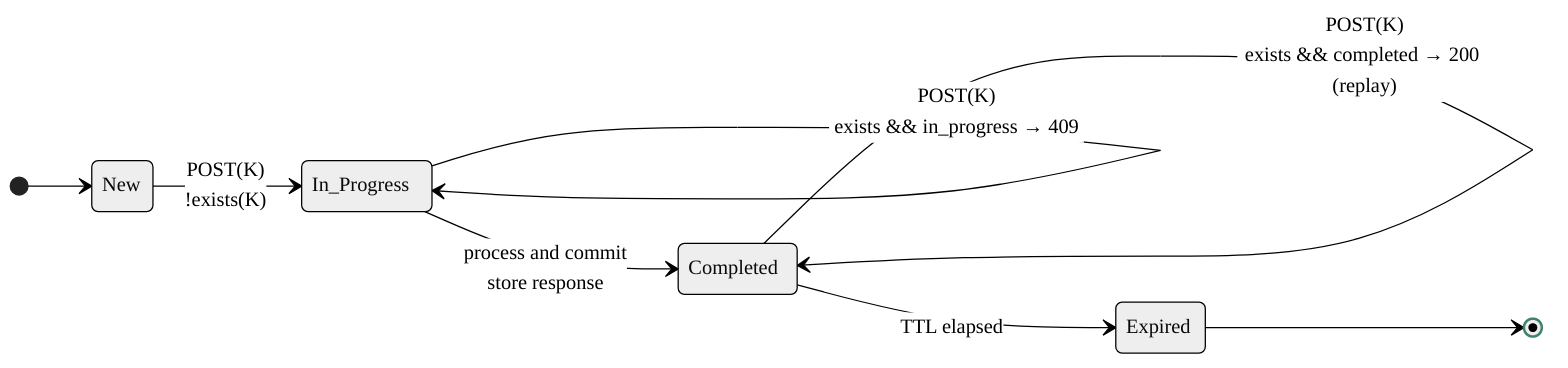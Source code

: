 %%{init: {"theme":"neutral","themeVariables":{
  "fontFamily":"Inter, ui-sans-serif, system-ui, -apple-system, Segoe UI, Roboto",
  "primaryColor":"#40826D","primaryBorderColor":"#40826D","primaryTextColor":"#0a0a0a",
  "lineColor":"#40826D","tertiaryColor":"#ffffff"}}}%%
stateDiagram-v2
  direction LR

  [*] --> New
  New --> In_Progress: POST(K)<br/>!exists(K)
  In_Progress --> In_Progress: GET /transfers/{id}<br/>returns 202
  In_Progress --> Completed: process and commit<br/>store response
  In_Progress --> In_Progress: POST(K)<br/>exists && in_progress → 409
  Completed --> Completed: GET /transfers/{id}<br/>returns 200
  Completed --> Completed: POST(K)<br/>exists && completed → 200 (replay)
  Completed --> Expired: TTL elapsed
  Expired --> [*]